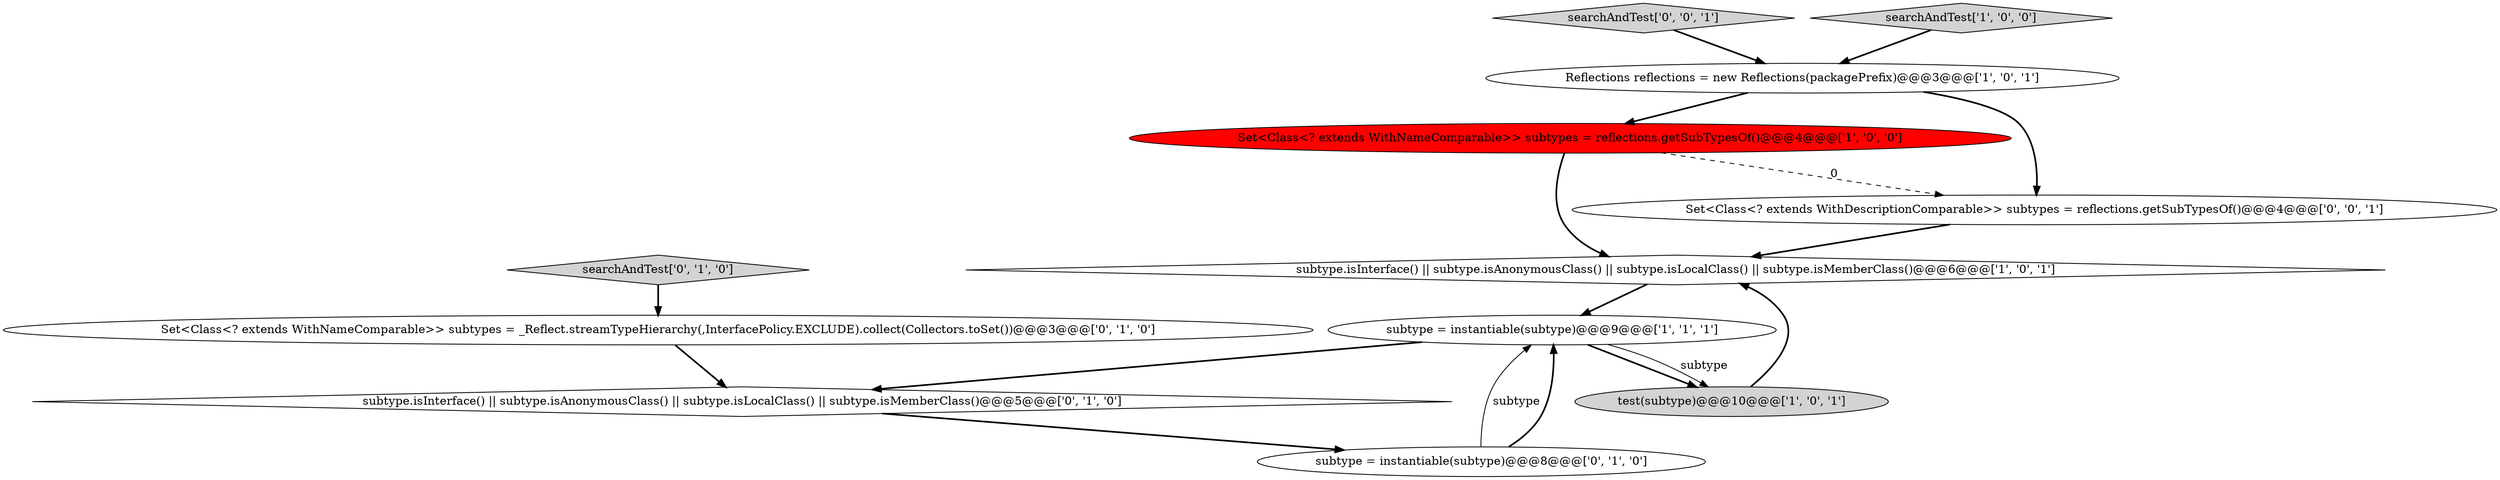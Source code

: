 digraph {
2 [style = filled, label = "Reflections reflections = new Reflections(packagePrefix)@@@3@@@['1', '0', '1']", fillcolor = white, shape = ellipse image = "AAA0AAABBB1BBB"];
10 [style = filled, label = "searchAndTest['0', '0', '1']", fillcolor = lightgray, shape = diamond image = "AAA0AAABBB3BBB"];
9 [style = filled, label = "Set<Class<? extends WithNameComparable>> subtypes = _Reflect.streamTypeHierarchy(,InterfacePolicy.EXCLUDE).collect(Collectors.toSet())@@@3@@@['0', '1', '0']", fillcolor = white, shape = ellipse image = "AAA0AAABBB2BBB"];
1 [style = filled, label = "subtype.isInterface() || subtype.isAnonymousClass() || subtype.isLocalClass() || subtype.isMemberClass()@@@6@@@['1', '0', '1']", fillcolor = white, shape = diamond image = "AAA0AAABBB1BBB"];
0 [style = filled, label = "Set<Class<? extends WithNameComparable>> subtypes = reflections.getSubTypesOf()@@@4@@@['1', '0', '0']", fillcolor = red, shape = ellipse image = "AAA1AAABBB1BBB"];
5 [style = filled, label = "searchAndTest['1', '0', '0']", fillcolor = lightgray, shape = diamond image = "AAA0AAABBB1BBB"];
7 [style = filled, label = "subtype = instantiable(subtype)@@@8@@@['0', '1', '0']", fillcolor = white, shape = ellipse image = "AAA0AAABBB2BBB"];
8 [style = filled, label = "searchAndTest['0', '1', '0']", fillcolor = lightgray, shape = diamond image = "AAA0AAABBB2BBB"];
3 [style = filled, label = "subtype = instantiable(subtype)@@@9@@@['1', '1', '1']", fillcolor = white, shape = ellipse image = "AAA0AAABBB1BBB"];
11 [style = filled, label = "Set<Class<? extends WithDescriptionComparable>> subtypes = reflections.getSubTypesOf()@@@4@@@['0', '0', '1']", fillcolor = white, shape = ellipse image = "AAA0AAABBB3BBB"];
4 [style = filled, label = "test(subtype)@@@10@@@['1', '0', '1']", fillcolor = lightgray, shape = ellipse image = "AAA0AAABBB1BBB"];
6 [style = filled, label = "subtype.isInterface() || subtype.isAnonymousClass() || subtype.isLocalClass() || subtype.isMemberClass()@@@5@@@['0', '1', '0']", fillcolor = white, shape = diamond image = "AAA0AAABBB2BBB"];
1->3 [style = bold, label=""];
3->6 [style = bold, label=""];
5->2 [style = bold, label=""];
4->1 [style = bold, label=""];
2->0 [style = bold, label=""];
10->2 [style = bold, label=""];
0->11 [style = dashed, label="0"];
7->3 [style = solid, label="subtype"];
6->7 [style = bold, label=""];
11->1 [style = bold, label=""];
3->4 [style = bold, label=""];
0->1 [style = bold, label=""];
2->11 [style = bold, label=""];
3->4 [style = solid, label="subtype"];
7->3 [style = bold, label=""];
9->6 [style = bold, label=""];
8->9 [style = bold, label=""];
}
